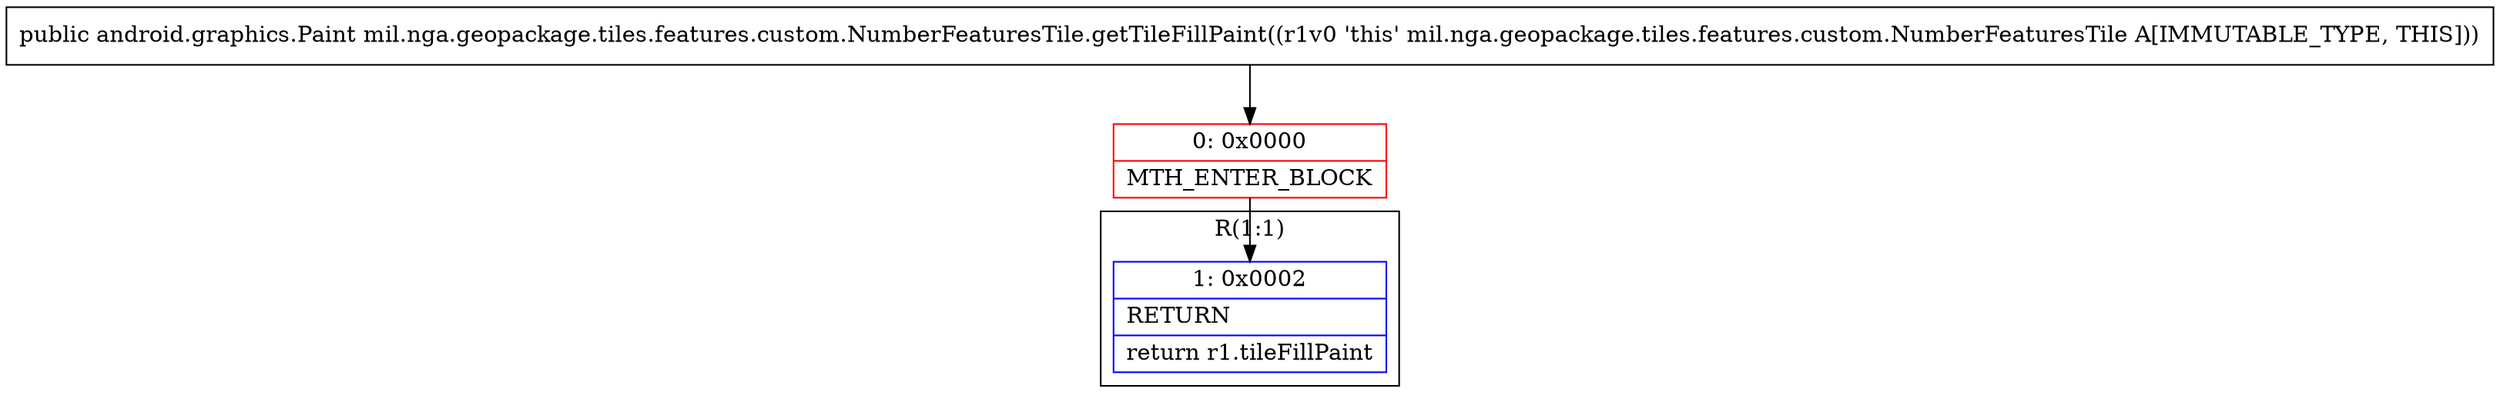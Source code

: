 digraph "CFG formil.nga.geopackage.tiles.features.custom.NumberFeaturesTile.getTileFillPaint()Landroid\/graphics\/Paint;" {
subgraph cluster_Region_1880383245 {
label = "R(1:1)";
node [shape=record,color=blue];
Node_1 [shape=record,label="{1\:\ 0x0002|RETURN\l|return r1.tileFillPaint\l}"];
}
Node_0 [shape=record,color=red,label="{0\:\ 0x0000|MTH_ENTER_BLOCK\l}"];
MethodNode[shape=record,label="{public android.graphics.Paint mil.nga.geopackage.tiles.features.custom.NumberFeaturesTile.getTileFillPaint((r1v0 'this' mil.nga.geopackage.tiles.features.custom.NumberFeaturesTile A[IMMUTABLE_TYPE, THIS])) }"];
MethodNode -> Node_0;
Node_0 -> Node_1;
}

